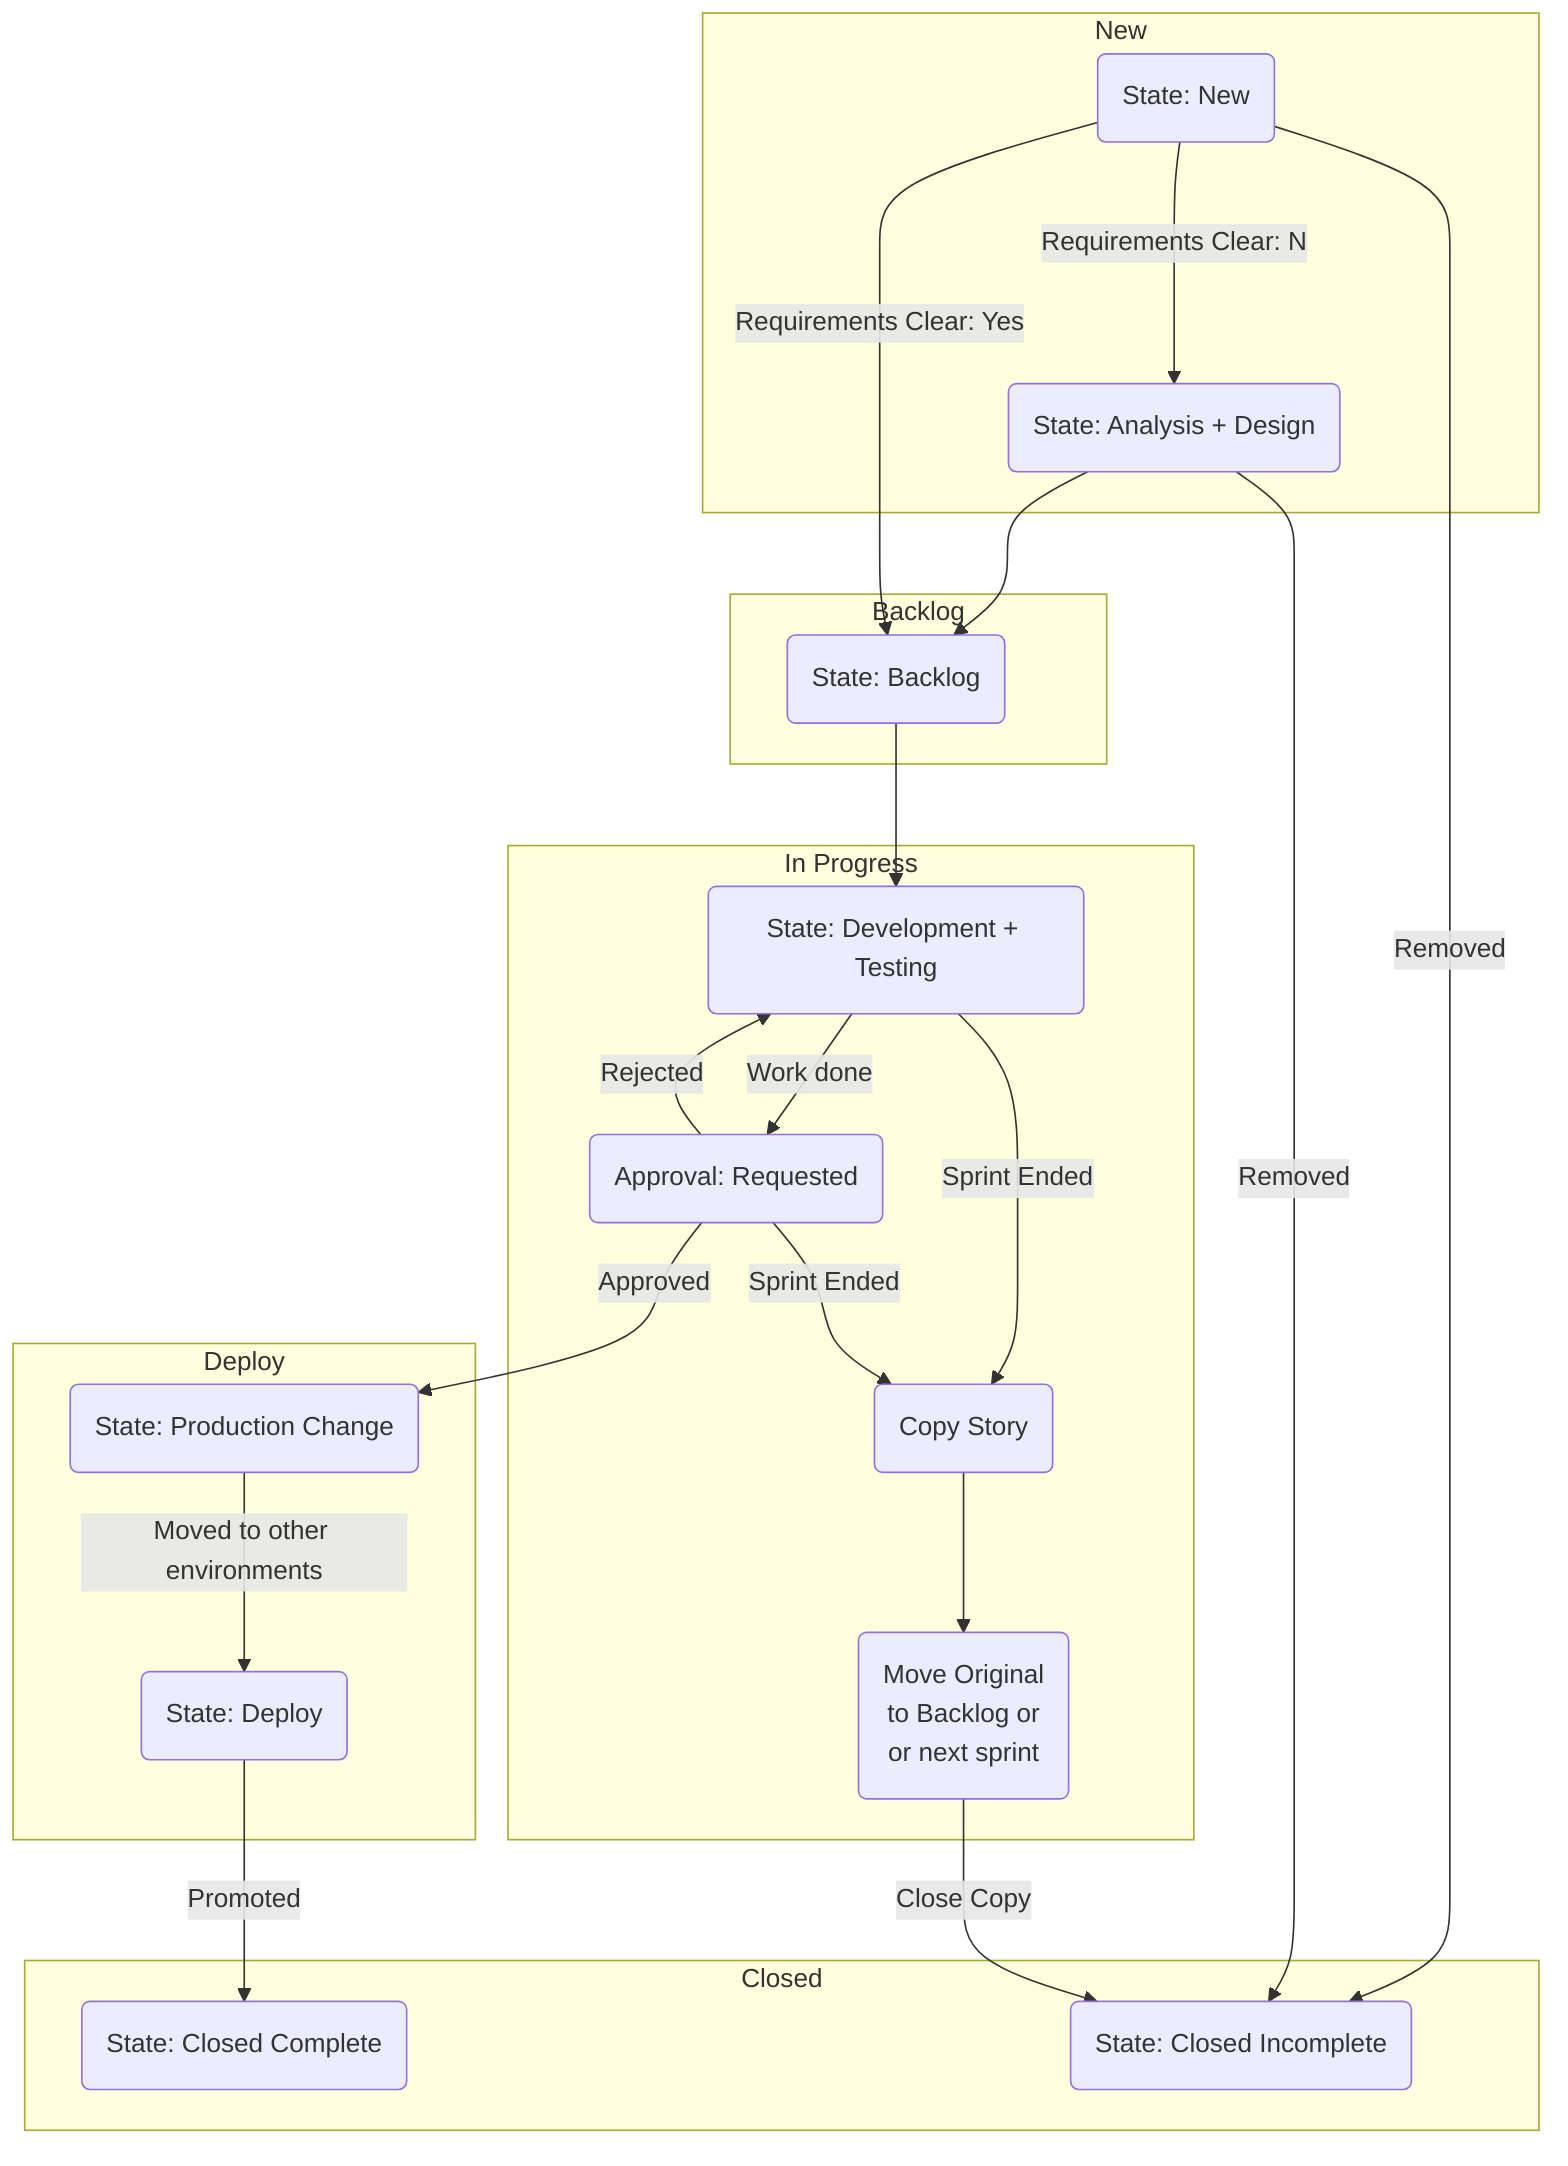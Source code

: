 graph TB
  subgraph New
    NEW(State: New)
    A+D(State: Analysis + Design)
  end
  subgraph Backlog
    BAC(State: Backlog)
  end
  subgraph In Progress
    DEV(State: Development + Testing)  
    REQ(Approval: Requested)
    SPE(Copy Story)
    MVS(Move Original<br/>to Backlog or<br/>or next sprint)
  end
  subgraph Deploy
    PRO(State: Production Change)
    DEP(State: Deploy)
  end
  subgraph Closed
    COM(State: Closed Complete)
    CIN(State: Closed Incomplete)
  end

  NEW--Removed-->CIN
  NEW--Requirements Clear: No-->A+D
  NEW--Requirements Clear: Yes-->BAC
  A+D--Removed-->CIN
  A+D-->BAC
  BAC-->DEV
  DEV--Sprint Ended-->SPE
  DEV--Work done-->REQ
  REQ--Sprint Ended-->SPE
  SPE-->MVS
  MVS--Close Copy-->CIN
  REQ--Approved-->PRO
  REQ--Rejected-->DEV
  PRO--Moved to other environments-->DEP
  DEP--Promoted-->COM